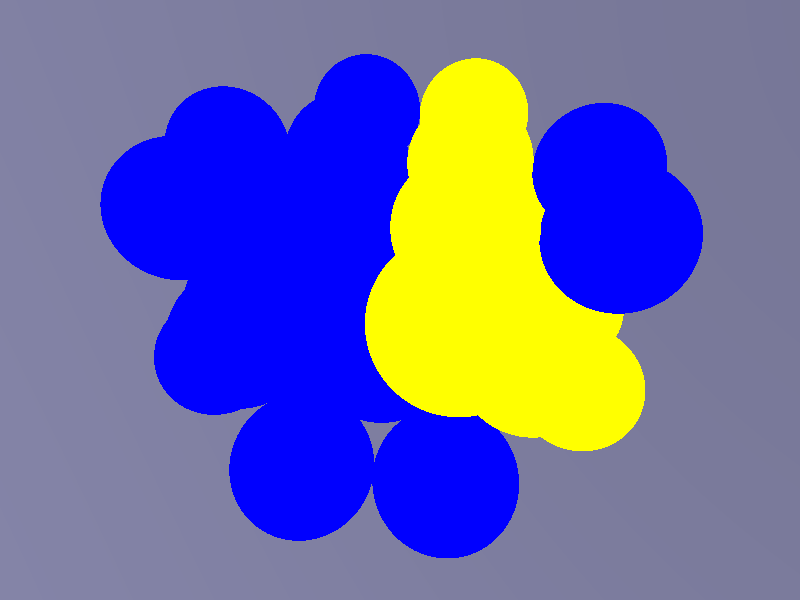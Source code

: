 #version 3.5;

#include "colors.inc"
#include "textures.inc"

global_settings {
  assumed_gamma 1.0
  max_trace_level 50
}

// ----------------------------------------


sky_sphere {
  pigment {
    gradient y
    color_map {
      [ (1-cos(radians(-30)))/2 color CornflowerBlue ]
      [ (1-cos(radians(160)))/2 color MidnightBlue ]
    }
    scale 2
    translate -1
  }
}



// first, the camera position
camera {
  //  orthographic
  location <-2.5,-2.5,5>
  sky <0,0,1>
  look_at <2,1,0.5>
}

// now, some light
light_source {
  <-20,-20,20>
  color rgb <1,1,1>
}

light_source {
  <0,0,20>
  color rgb <1,1,1>
}

// the spheres
#declare lightblue_sphere =
sphere {
  <0, 0, 0>, 0.70710678
  pigment {
    color rgbt<0,0,1,0.9>
  }
}

#declare blue_sphere =
sphere {
  <0, 0, 0>, 0.70710678
  pigment {
    color rgbt<0,0,1,0>
  }
}

#declare yellow_sphere =
  sphere {
    <0, 0, 0>, 0.70710678
    pigment {
      color rgbt<1,1,0,0>
    }
  }


object { blue_sphere translate<0,0,0> }
object { yellow_sphere translate<0,2,0> }
object { blue_sphere translate<1,-1,0> }
object { blue_sphere translate<1,1,0> }
object { yellow_sphere translate<1,3,0> }
object { blue_sphere translate<2,0,0> }
object { blue_sphere translate<2,2,0> }
object { blue_sphere translate<3,-1,0> }
object { blue_sphere translate<3,1,0> }
object { blue_sphere translate<3,3,0> }
object { blue_sphere translate<4,0,0> }
object { blue_sphere translate<4,2,0> }

object { yellow_sphere translate<0,1,1> }
object { blue_sphere translate<1,0,1> }
object { yellow_sphere translate<1,2,1> }
object { blue_sphere translate<2,-1,1> }
object { blue_sphere translate<2,1,1> }
object { yellow_sphere translate<2,3,1> }
object { blue_sphere translate<3,0,1> }
object { blue_sphere translate<3,2,1> }
object { blue_sphere translate<4,1,1> }

object { yellow_sphere translate<0,0,2> }
object { lightblue_sphere translate<0,2,2> }
object { blue_sphere translate<1,-1,2> }
object { yellow_sphere translate<1,1,2> }
object { lightblue_sphere translate<1,3,2> }
object { blue_sphere translate<2,0,2> }
object { yellow_sphere translate<2,2,2> }
object { blue_sphere translate<3,-1,2> }
object { blue_sphere translate<3,1,2> }
object { yellow_sphere translate<3,3,2> }
object { blue_sphere translate<4,0,2> }
object { blue_sphere translate<4,2,2> }
